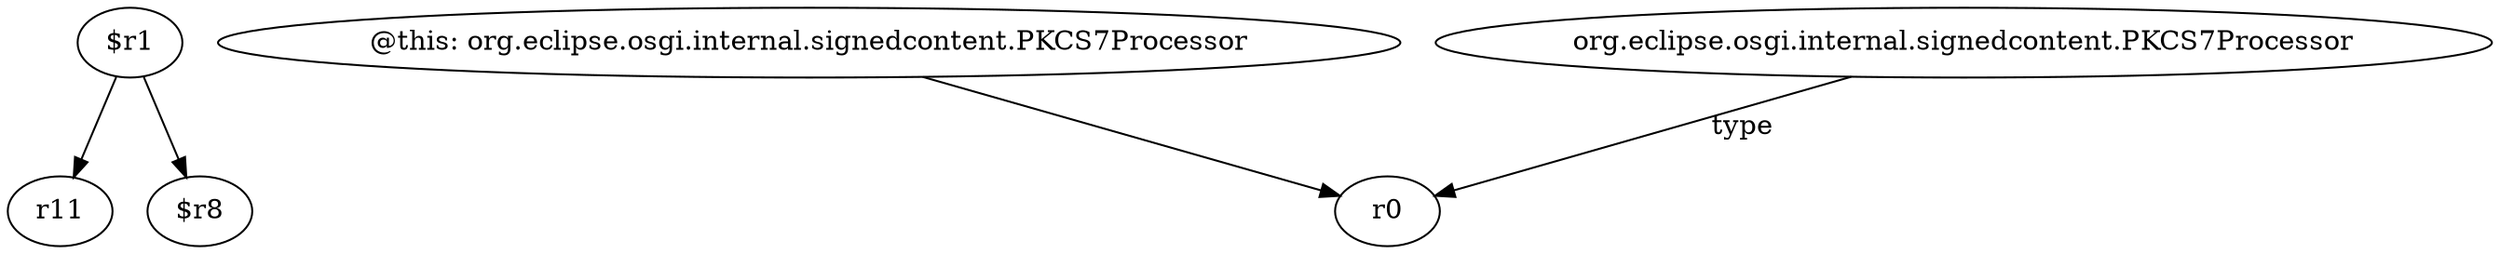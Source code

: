 digraph g {
0[label="$r1"]
1[label="r11"]
0->1[label=""]
2[label="@this: org.eclipse.osgi.internal.signedcontent.PKCS7Processor"]
3[label="r0"]
2->3[label=""]
4[label="org.eclipse.osgi.internal.signedcontent.PKCS7Processor"]
4->3[label="type"]
5[label="$r8"]
0->5[label=""]
}